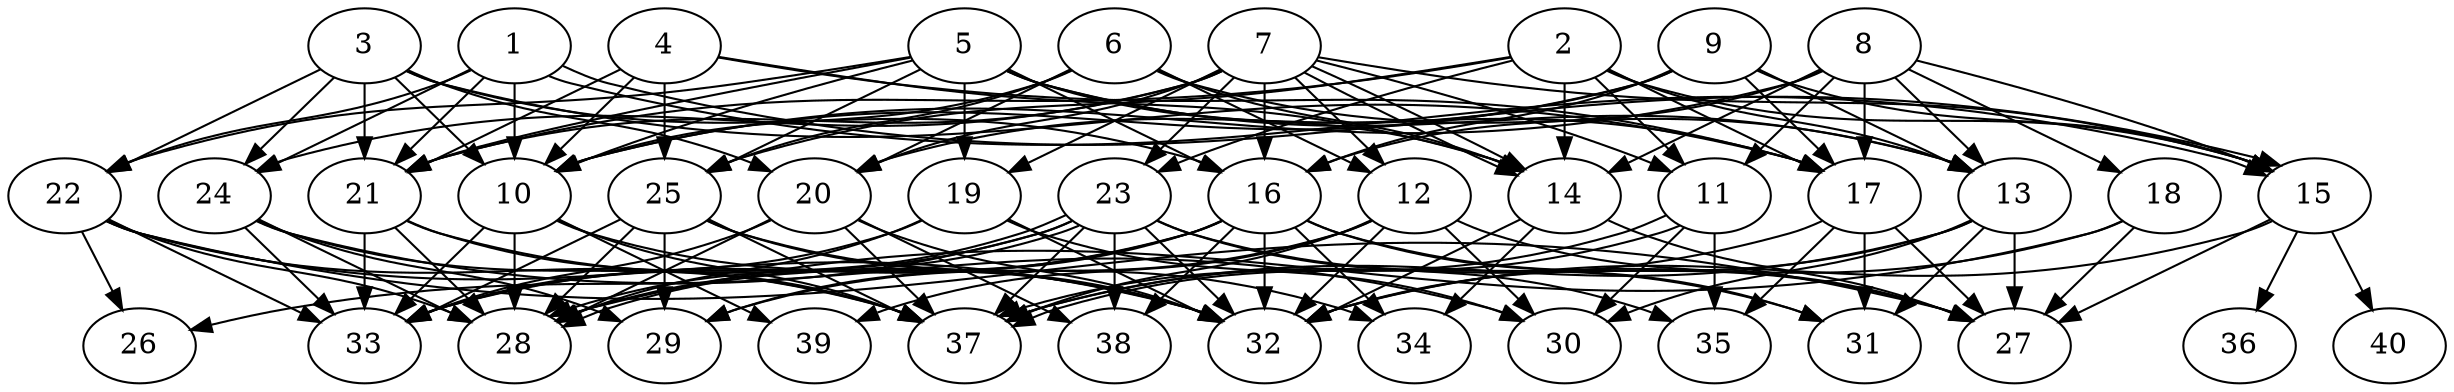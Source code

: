// DAG (tier=3-complex, mode=data, n=40, ccr=0.541, fat=0.760, density=0.788, regular=0.268, jump=0.342, mindata=4194304, maxdata=33554432)
// DAG automatically generated by daggen at Sun Aug 24 16:33:35 2025
// /home/ermia/Project/Environments/daggen/bin/daggen --dot --ccr 0.541 --fat 0.760 --regular 0.268 --density 0.788 --jump 0.342 --mindata 4194304 --maxdata 33554432 -n 40 
digraph G {
  1 [size="31113683449409437696000", alpha="0.05", expect_size="15556841724704718848000"]
  1 -> 10 [size ="7913906949324800"]
  1 -> 15 [size ="7913906949324800"]
  1 -> 15 [size ="7913906949324800"]
  1 -> 21 [size ="7913906949324800"]
  1 -> 22 [size ="7913906949324800"]
  1 -> 24 [size ="7913906949324800"]
  2 [size="817609487131523200", alpha="0.05", expect_size="408804743565761600"]
  2 -> 11 [size ="676008801861632"]
  2 -> 13 [size ="676008801861632"]
  2 -> 14 [size ="676008801861632"]
  2 -> 15 [size ="676008801861632"]
  2 -> 17 [size ="676008801861632"]
  2 -> 21 [size ="676008801861632"]
  2 -> 23 [size ="676008801861632"]
  2 -> 25 [size ="676008801861632"]
  3 [size="2719118090940269056", alpha="0.15", expect_size="1359559045470134528"]
  3 -> 10 [size ="3429329732108288"]
  3 -> 16 [size ="3429329732108288"]
  3 -> 17 [size ="3429329732108288"]
  3 -> 20 [size ="3429329732108288"]
  3 -> 21 [size ="3429329732108288"]
  3 -> 22 [size ="3429329732108288"]
  3 -> 24 [size ="3429329732108288"]
  4 [size="1436177683531660525568", alpha="0.07", expect_size="718088841765830262784"]
  4 -> 10 [size ="1018346174676992"]
  4 -> 14 [size ="1018346174676992"]
  4 -> 17 [size ="1018346174676992"]
  4 -> 21 [size ="1018346174676992"]
  4 -> 25 [size ="1018346174676992"]
  5 [size="136324330306253904", alpha="0.07", expect_size="68162165153126952"]
  5 -> 10 [size ="4004543629099008"]
  5 -> 13 [size ="4004543629099008"]
  5 -> 14 [size ="4004543629099008"]
  5 -> 16 [size ="4004543629099008"]
  5 -> 17 [size ="4004543629099008"]
  5 -> 19 [size ="4004543629099008"]
  5 -> 21 [size ="4004543629099008"]
  5 -> 22 [size ="4004543629099008"]
  5 -> 25 [size ="4004543629099008"]
  6 [size="2854706247753955328", alpha="0.07", expect_size="1427353123876977664"]
  6 -> 10 [size ="955570907512832"]
  6 -> 12 [size ="955570907512832"]
  6 -> 13 [size ="955570907512832"]
  6 -> 14 [size ="955570907512832"]
  6 -> 20 [size ="955570907512832"]
  6 -> 25 [size ="955570907512832"]
  7 [size="614668632540043264", alpha="0.19", expect_size="307334316270021632"]
  7 -> 11 [size ="261565655810048"]
  7 -> 12 [size ="261565655810048"]
  7 -> 14 [size ="261565655810048"]
  7 -> 14 [size ="261565655810048"]
  7 -> 15 [size ="261565655810048"]
  7 -> 16 [size ="261565655810048"]
  7 -> 19 [size ="261565655810048"]
  7 -> 20 [size ="261565655810048"]
  7 -> 21 [size ="261565655810048"]
  7 -> 23 [size ="261565655810048"]
  7 -> 24 [size ="261565655810048"]
  8 [size="227288567502765216", alpha="0.19", expect_size="113644283751382608"]
  8 -> 10 [size ="8987968077299712"]
  8 -> 11 [size ="8987968077299712"]
  8 -> 13 [size ="8987968077299712"]
  8 -> 14 [size ="8987968077299712"]
  8 -> 15 [size ="8987968077299712"]
  8 -> 16 [size ="8987968077299712"]
  8 -> 17 [size ="8987968077299712"]
  8 -> 18 [size ="8987968077299712"]
  9 [size="5223466867887938560", alpha="0.14", expect_size="2611733433943969280"]
  9 -> 10 [size ="3032432878026752"]
  9 -> 13 [size ="3032432878026752"]
  9 -> 15 [size ="3032432878026752"]
  9 -> 16 [size ="3032432878026752"]
  9 -> 17 [size ="3032432878026752"]
  9 -> 20 [size ="3032432878026752"]
  10 [size="22328038532819426738176", alpha="0.08", expect_size="11164019266409713369088"]
  10 -> 28 [size ="6343423434948608"]
  10 -> 32 [size ="6343423434948608"]
  10 -> 33 [size ="6343423434948608"]
  10 -> 37 [size ="6343423434948608"]
  10 -> 39 [size ="6343423434948608"]
  11 [size="215506435432342304", alpha="0.19", expect_size="107753217716171152"]
  11 -> 30 [size ="4860065035059200"]
  11 -> 35 [size ="4860065035059200"]
  11 -> 37 [size ="4860065035059200"]
  11 -> 37 [size ="4860065035059200"]
  12 [size="13285271626533344116736", alpha="0.06", expect_size="6642635813266672058368"]
  12 -> 27 [size ="4487491226697728"]
  12 -> 29 [size ="4487491226697728"]
  12 -> 30 [size ="4487491226697728"]
  12 -> 32 [size ="4487491226697728"]
  12 -> 37 [size ="4487491226697728"]
  12 -> 39 [size ="4487491226697728"]
  13 [size="657783904153651642368", alpha="0.08", expect_size="328891952076825821184"]
  13 -> 27 [size ="605079094689792"]
  13 -> 30 [size ="605079094689792"]
  13 -> 31 [size ="605079094689792"]
  13 -> 32 [size ="605079094689792"]
  13 -> 37 [size ="605079094689792"]
  14 [size="3659758684312521216", alpha="0.15", expect_size="1829879342156260608"]
  14 -> 27 [size ="4648787716866048"]
  14 -> 32 [size ="4648787716866048"]
  14 -> 34 [size ="4648787716866048"]
  15 [size="31746993086316415025152", alpha="0.19", expect_size="15873496543158207512576"]
  15 -> 27 [size ="8020936016003072"]
  15 -> 32 [size ="8020936016003072"]
  15 -> 36 [size ="8020936016003072"]
  15 -> 40 [size ="8020936016003072"]
  16 [size="139794499756200768", alpha="0.07", expect_size="69897249878100384"]
  16 -> 27 [size ="6527904150192128"]
  16 -> 28 [size ="6527904150192128"]
  16 -> 29 [size ="6527904150192128"]
  16 -> 31 [size ="6527904150192128"]
  16 -> 32 [size ="6527904150192128"]
  16 -> 33 [size ="6527904150192128"]
  16 -> 34 [size ="6527904150192128"]
  16 -> 38 [size ="6527904150192128"]
  17 [size="2289420170632272384", alpha="0.11", expect_size="1144710085316136192"]
  17 -> 27 [size ="5276067354902528"]
  17 -> 31 [size ="5276067354902528"]
  17 -> 35 [size ="5276067354902528"]
  17 -> 37 [size ="5276067354902528"]
  18 [size="8892345308592243474432", alpha="0.05", expect_size="4446172654296121737216"]
  18 -> 27 [size ="3433740990676992"]
  18 -> 28 [size ="3433740990676992"]
  18 -> 32 [size ="3433740990676992"]
  19 [size="11960272309125526847488", alpha="0.06", expect_size="5980136154562763423744"]
  19 -> 28 [size ="4183926360768512"]
  19 -> 30 [size ="4183926360768512"]
  19 -> 32 [size ="4183926360768512"]
  19 -> 33 [size ="4183926360768512"]
  20 [size="200615856877048320", alpha="0.18", expect_size="100307928438524160"]
  20 -> 28 [size ="5552671159222272"]
  20 -> 32 [size ="5552671159222272"]
  20 -> 33 [size ="5552671159222272"]
  20 -> 37 [size ="5552671159222272"]
  20 -> 38 [size ="5552671159222272"]
  21 [size="872056856707596288000", alpha="0.17", expect_size="436028428353798144000"]
  21 -> 28 [size ="730219098931200"]
  21 -> 32 [size ="730219098931200"]
  21 -> 33 [size ="730219098931200"]
  21 -> 37 [size ="730219098931200"]
  22 [size="14444972487627676", alpha="0.06", expect_size="7222486243813838"]
  22 -> 26 [size ="1658054349160448"]
  22 -> 27 [size ="1658054349160448"]
  22 -> 28 [size ="1658054349160448"]
  22 -> 32 [size ="1658054349160448"]
  22 -> 33 [size ="1658054349160448"]
  22 -> 37 [size ="1658054349160448"]
  23 [size="7850717500268657770496", alpha="0.07", expect_size="3925358750134328885248"]
  23 -> 26 [size ="3160066488270848"]
  23 -> 28 [size ="3160066488270848"]
  23 -> 28 [size ="3160066488270848"]
  23 -> 31 [size ="3160066488270848"]
  23 -> 32 [size ="3160066488270848"]
  23 -> 33 [size ="3160066488270848"]
  23 -> 35 [size ="3160066488270848"]
  23 -> 37 [size ="3160066488270848"]
  23 -> 38 [size ="3160066488270848"]
  24 [size="1668532690438324992", alpha="0.04", expect_size="834266345219162496"]
  24 -> 28 [size ="2777726553423872"]
  24 -> 29 [size ="2777726553423872"]
  24 -> 30 [size ="2777726553423872"]
  24 -> 33 [size ="2777726553423872"]
  24 -> 37 [size ="2777726553423872"]
  25 [size="335241200862018666496", alpha="0.13", expect_size="167620600431009333248"]
  25 -> 28 [size ="386066020302848"]
  25 -> 29 [size ="386066020302848"]
  25 -> 32 [size ="386066020302848"]
  25 -> 33 [size ="386066020302848"]
  25 -> 34 [size ="386066020302848"]
  25 -> 37 [size ="386066020302848"]
  26 [size="254713481548135392", alpha="0.08", expect_size="127356740774067696"]
  27 [size="18911309312032734445568", alpha="0.10", expect_size="9455654656016367222784"]
  28 [size="11053943552602575732736", alpha="0.16", expect_size="5526971776301287866368"]
  29 [size="5690700442929987584000", alpha="0.16", expect_size="2845350221464993792000"]
  30 [size="115655686788146320", alpha="0.05", expect_size="57827843394073160"]
  31 [size="3546565040408999424", alpha="0.20", expect_size="1773282520204499712"]
  32 [size="3885792625043122946048", alpha="0.10", expect_size="1942896312521561473024"]
  33 [size="355501586299138080768", alpha="0.17", expect_size="177750793149569040384"]
  34 [size="14515584585533700964352", alpha="0.09", expect_size="7257792292766850482176"]
  35 [size="1849889821506335232", alpha="0.16", expect_size="924944910753167616"]
  36 [size="19147472456656220", alpha="0.13", expect_size="9573736228328110"]
  37 [size="438820759423485476864", alpha="0.17", expect_size="219410379711742738432"]
  38 [size="106650566162204944", alpha="0.20", expect_size="53325283081102472"]
  39 [size="24551315173829548965888", alpha="0.05", expect_size="12275657586914774482944"]
  40 [size="286919303154792136704", alpha="0.04", expect_size="143459651577396068352"]
}